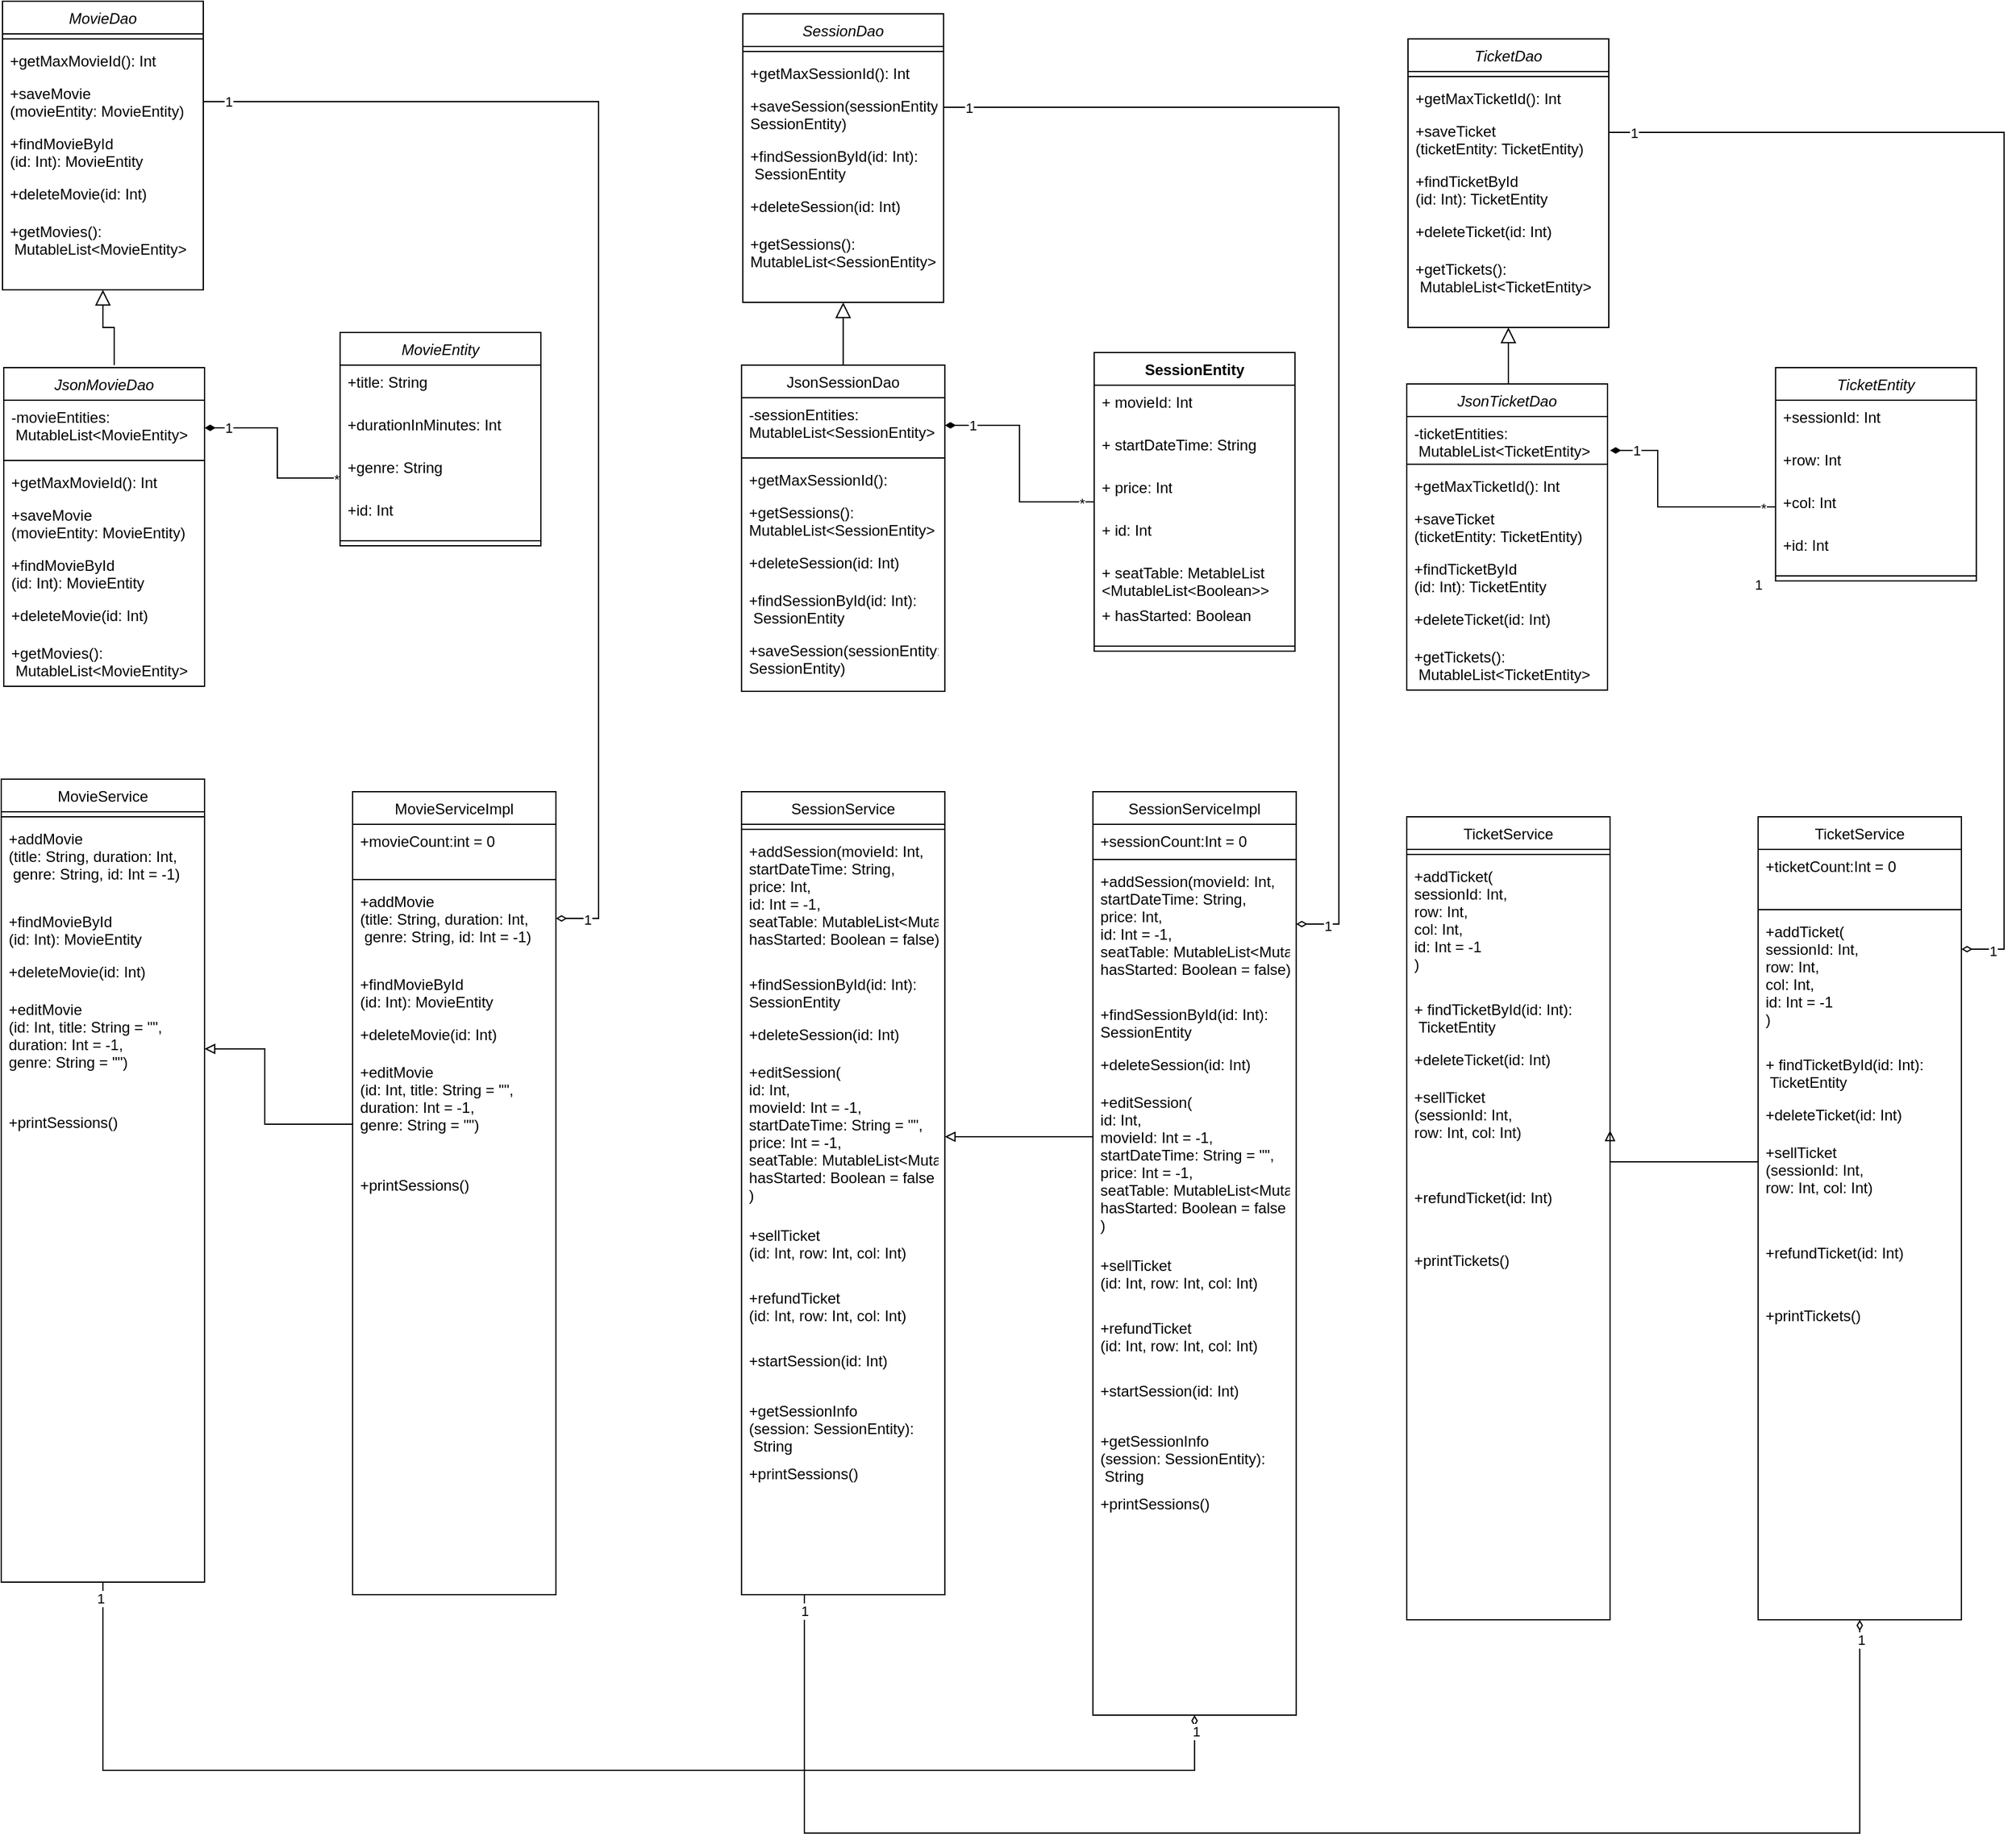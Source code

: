 <mxfile version="22.1.11" type="google">
  <diagram id="C5RBs43oDa-KdzZeNtuy" name="Page-1">
    <mxGraphModel grid="1" page="1" gridSize="10" guides="1" tooltips="1" connect="1" arrows="1" fold="1" pageScale="1" pageWidth="827" pageHeight="1169" math="0" shadow="0">
      <root>
        <mxCell id="WIyWlLk6GJQsqaUBKTNV-0" />
        <mxCell id="WIyWlLk6GJQsqaUBKTNV-1" parent="WIyWlLk6GJQsqaUBKTNV-0" />
        <mxCell id="zkfFHV4jXpPFQw0GAbJ--0" value="MovieDao" style="swimlane;fontStyle=2;align=center;verticalAlign=top;childLayout=stackLayout;horizontal=1;startSize=26;horizontalStack=0;resizeParent=1;resizeLast=0;collapsible=1;marginBottom=0;rounded=0;shadow=0;strokeWidth=1;" vertex="1" parent="WIyWlLk6GJQsqaUBKTNV-1">
          <mxGeometry x="111" y="110" width="160" height="230" as="geometry">
            <mxRectangle x="230" y="140" width="160" height="26" as="alternateBounds" />
          </mxGeometry>
        </mxCell>
        <mxCell id="zkfFHV4jXpPFQw0GAbJ--4" value="" style="line;html=1;strokeWidth=1;align=left;verticalAlign=middle;spacingTop=-1;spacingLeft=3;spacingRight=3;rotatable=0;labelPosition=right;points=[];portConstraint=eastwest;" vertex="1" parent="zkfFHV4jXpPFQw0GAbJ--0">
          <mxGeometry y="26" width="160" height="8" as="geometry" />
        </mxCell>
        <mxCell id="zkfFHV4jXpPFQw0GAbJ--5" value="+getMaxMovieId(): Int" style="text;align=left;verticalAlign=top;spacingLeft=4;spacingRight=4;overflow=hidden;rotatable=0;points=[[0,0.5],[1,0.5]];portConstraint=eastwest;" vertex="1" parent="zkfFHV4jXpPFQw0GAbJ--0">
          <mxGeometry y="34" width="160" height="26" as="geometry" />
        </mxCell>
        <mxCell id="WuXNQEQpprhCReHVFVkD-0" value="+saveMovie&#xa;(movieEntity: MovieEntity)" style="text;align=left;verticalAlign=top;spacingLeft=4;spacingRight=4;overflow=hidden;rotatable=0;points=[[0,0.5],[1,0.5]];portConstraint=eastwest;" vertex="1" parent="zkfFHV4jXpPFQw0GAbJ--0">
          <mxGeometry y="60" width="160" height="40" as="geometry" />
        </mxCell>
        <mxCell id="WuXNQEQpprhCReHVFVkD-1" value="+findMovieById&#xa;(id: Int): MovieEntity" style="text;align=left;verticalAlign=top;spacingLeft=4;spacingRight=4;overflow=hidden;rotatable=0;points=[[0,0.5],[1,0.5]];portConstraint=eastwest;" vertex="1" parent="zkfFHV4jXpPFQw0GAbJ--0">
          <mxGeometry y="100" width="160" height="40" as="geometry" />
        </mxCell>
        <mxCell id="WuXNQEQpprhCReHVFVkD-2" value="+deleteMovie(id: Int)" style="text;align=left;verticalAlign=top;spacingLeft=4;spacingRight=4;overflow=hidden;rotatable=0;points=[[0,0.5],[1,0.5]];portConstraint=eastwest;" vertex="1" parent="zkfFHV4jXpPFQw0GAbJ--0">
          <mxGeometry y="140" width="160" height="30" as="geometry" />
        </mxCell>
        <mxCell id="WuXNQEQpprhCReHVFVkD-3" value="+getMovies():&#xa; MutableList&lt;MovieEntity&gt;" style="text;align=left;verticalAlign=top;spacingLeft=4;spacingRight=4;overflow=hidden;rotatable=0;points=[[0,0.5],[1,0.5]];portConstraint=eastwest;" vertex="1" parent="zkfFHV4jXpPFQw0GAbJ--0">
          <mxGeometry y="170" width="160" height="40" as="geometry" />
        </mxCell>
        <mxCell id="zkfFHV4jXpPFQw0GAbJ--12" value="" style="endArrow=block;endSize=10;endFill=0;shadow=0;strokeWidth=1;rounded=0;edgeStyle=elbowEdgeStyle;elbow=vertical;" edge="1" parent="WIyWlLk6GJQsqaUBKTNV-1" target="zkfFHV4jXpPFQw0GAbJ--0">
          <mxGeometry width="160" relative="1" as="geometry">
            <mxPoint x="200" y="400" as="sourcePoint" />
            <mxPoint x="71" y="193" as="targetPoint" />
          </mxGeometry>
        </mxCell>
        <mxCell id="WuXNQEQpprhCReHVFVkD-30" style="edgeStyle=orthogonalEdgeStyle;rounded=0;orthogonalLoop=1;jettySize=auto;html=1;entryX=1;entryY=0.5;entryDx=0;entryDy=0;endArrow=diamondThin;endFill=1;exitX=0;exitY=0.5;exitDx=0;exitDy=0;" edge="1" parent="WIyWlLk6GJQsqaUBKTNV-1" source="WuXNQEQpprhCReHVFVkD-231" target="WuXNQEQpprhCReHVFVkD-221">
          <mxGeometry relative="1" as="geometry">
            <mxPoint x="310" y="438" as="targetPoint" />
            <mxPoint x="380" y="564" as="sourcePoint" />
            <Array as="points">
              <mxPoint x="380" y="490" />
              <mxPoint x="330" y="490" />
              <mxPoint x="330" y="450" />
            </Array>
          </mxGeometry>
        </mxCell>
        <mxCell id="WuXNQEQpprhCReHVFVkD-32" value="*" style="edgeLabel;html=1;align=center;verticalAlign=middle;resizable=0;points=[];" connectable="0" vertex="1" parent="WuXNQEQpprhCReHVFVkD-30">
          <mxGeometry x="-0.886" y="1" relative="1" as="geometry">
            <mxPoint as="offset" />
          </mxGeometry>
        </mxCell>
        <mxCell id="WuXNQEQpprhCReHVFVkD-33" value="1" style="edgeLabel;html=1;align=center;verticalAlign=middle;resizable=0;points=[];" connectable="0" vertex="1" parent="WuXNQEQpprhCReHVFVkD-30">
          <mxGeometry x="0.761" relative="1" as="geometry">
            <mxPoint as="offset" />
          </mxGeometry>
        </mxCell>
        <mxCell id="WuXNQEQpprhCReHVFVkD-124" style="edgeStyle=orthogonalEdgeStyle;rounded=0;orthogonalLoop=1;jettySize=auto;html=1;entryX=0.5;entryY=1;entryDx=0;entryDy=0;endArrow=diamondThin;endFill=0;" edge="1" parent="WIyWlLk6GJQsqaUBKTNV-1" source="WuXNQEQpprhCReHVFVkD-34" target="WuXNQEQpprhCReHVFVkD-104">
          <mxGeometry relative="1" as="geometry">
            <Array as="points">
              <mxPoint x="191" y="1520" />
              <mxPoint x="1061" y="1520" />
            </Array>
          </mxGeometry>
        </mxCell>
        <mxCell id="WuXNQEQpprhCReHVFVkD-185" value="1" style="edgeLabel;html=1;align=center;verticalAlign=middle;resizable=0;points=[];" connectable="0" vertex="1" parent="WuXNQEQpprhCReHVFVkD-124">
          <mxGeometry x="-0.976" y="-2" relative="1" as="geometry">
            <mxPoint as="offset" />
          </mxGeometry>
        </mxCell>
        <mxCell id="WuXNQEQpprhCReHVFVkD-186" value="1" style="edgeLabel;html=1;align=center;verticalAlign=middle;resizable=0;points=[];" connectable="0" vertex="1" parent="WuXNQEQpprhCReHVFVkD-124">
          <mxGeometry x="0.976" y="-1" relative="1" as="geometry">
            <mxPoint as="offset" />
          </mxGeometry>
        </mxCell>
        <mxCell id="WuXNQEQpprhCReHVFVkD-34" value="MovieService" style="swimlane;fontStyle=0;align=center;verticalAlign=top;childLayout=stackLayout;horizontal=1;startSize=26;horizontalStack=0;resizeParent=1;resizeLast=0;collapsible=1;marginBottom=0;rounded=0;shadow=0;strokeWidth=1;" vertex="1" parent="WIyWlLk6GJQsqaUBKTNV-1">
          <mxGeometry x="110" y="730" width="162" height="640" as="geometry">
            <mxRectangle x="130" y="380" width="160" height="26" as="alternateBounds" />
          </mxGeometry>
        </mxCell>
        <mxCell id="WuXNQEQpprhCReHVFVkD-36" value="" style="line;html=1;strokeWidth=1;align=left;verticalAlign=middle;spacingTop=-1;spacingLeft=3;spacingRight=3;rotatable=0;labelPosition=right;points=[];portConstraint=eastwest;" vertex="1" parent="WuXNQEQpprhCReHVFVkD-34">
          <mxGeometry y="26" width="162" height="8" as="geometry" />
        </mxCell>
        <mxCell id="WuXNQEQpprhCReHVFVkD-37" value="+addMovie&#xa;(title: String, duration: Int,&#xa; genre: String, id: Int = -1)" style="text;align=left;verticalAlign=top;spacingLeft=4;spacingRight=4;overflow=hidden;rotatable=0;points=[[0,0.5],[1,0.5]];portConstraint=eastwest;" vertex="1" parent="WuXNQEQpprhCReHVFVkD-34">
          <mxGeometry y="34" width="162" height="66" as="geometry" />
        </mxCell>
        <mxCell id="WuXNQEQpprhCReHVFVkD-38" value="+findMovieById&#xa;(id: Int): MovieEntity" style="text;align=left;verticalAlign=top;spacingLeft=4;spacingRight=4;overflow=hidden;rotatable=0;points=[[0,0.5],[1,0.5]];portConstraint=eastwest;" vertex="1" parent="WuXNQEQpprhCReHVFVkD-34">
          <mxGeometry y="100" width="162" height="40" as="geometry" />
        </mxCell>
        <mxCell id="WuXNQEQpprhCReHVFVkD-39" value="+deleteMovie(id: Int)" style="text;align=left;verticalAlign=top;spacingLeft=4;spacingRight=4;overflow=hidden;rotatable=0;points=[[0,0.5],[1,0.5]];portConstraint=eastwest;" vertex="1" parent="WuXNQEQpprhCReHVFVkD-34">
          <mxGeometry y="140" width="162" height="30" as="geometry" />
        </mxCell>
        <mxCell id="WuXNQEQpprhCReHVFVkD-40" value="+editMovie&#xa;(id: Int, title: String = &quot;&quot;, &#xa;duration: Int = -1, &#xa;genre: String = &quot;&quot;)" style="text;align=left;verticalAlign=top;spacingLeft=4;spacingRight=4;overflow=hidden;rotatable=0;points=[[0,0.5],[1,0.5]];portConstraint=eastwest;" vertex="1" parent="WuXNQEQpprhCReHVFVkD-34">
          <mxGeometry y="170" width="162" height="90" as="geometry" />
        </mxCell>
        <mxCell id="WuXNQEQpprhCReHVFVkD-44" value="+printSessions()" style="text;align=left;verticalAlign=top;spacingLeft=4;spacingRight=4;overflow=hidden;rotatable=0;points=[[0,0.5],[1,0.5]];portConstraint=eastwest;" vertex="1" parent="WuXNQEQpprhCReHVFVkD-34">
          <mxGeometry y="260" width="162" height="50" as="geometry" />
        </mxCell>
        <mxCell id="WuXNQEQpprhCReHVFVkD-60" style="edgeStyle=orthogonalEdgeStyle;rounded=0;orthogonalLoop=1;jettySize=auto;html=1;entryX=1;entryY=0.5;entryDx=0;entryDy=0;endArrow=block;endFill=0;" edge="1" parent="WIyWlLk6GJQsqaUBKTNV-1" target="WuXNQEQpprhCReHVFVkD-40">
          <mxGeometry relative="1" as="geometry">
            <mxPoint x="390" y="1005" as="sourcePoint" />
            <Array as="points">
              <mxPoint x="320" y="1005" />
              <mxPoint x="320" y="945" />
            </Array>
          </mxGeometry>
        </mxCell>
        <mxCell id="WuXNQEQpprhCReHVFVkD-62" style="edgeStyle=orthogonalEdgeStyle;rounded=0;orthogonalLoop=1;jettySize=auto;html=1;entryX=1;entryY=0.5;entryDx=0;entryDy=0;endArrow=diamondThin;endFill=0;exitX=1;exitY=0.5;exitDx=0;exitDy=0;" edge="1" parent="WIyWlLk6GJQsqaUBKTNV-1" source="WuXNQEQpprhCReHVFVkD-0">
          <mxGeometry relative="1" as="geometry">
            <mxPoint x="290" y="120.74" as="sourcePoint" />
            <mxPoint x="552" y="841.0" as="targetPoint" />
            <Array as="points">
              <mxPoint x="586" y="190" />
              <mxPoint x="586" y="841" />
            </Array>
          </mxGeometry>
        </mxCell>
        <mxCell id="WuXNQEQpprhCReHVFVkD-63" value="1" style="edgeLabel;html=1;align=center;verticalAlign=middle;resizable=0;points=[];" connectable="0" vertex="1" parent="WuXNQEQpprhCReHVFVkD-62">
          <mxGeometry x="-0.961" relative="1" as="geometry">
            <mxPoint as="offset" />
          </mxGeometry>
        </mxCell>
        <mxCell id="WuXNQEQpprhCReHVFVkD-64" value="1" style="edgeLabel;html=1;align=center;verticalAlign=middle;resizable=0;points=[];" connectable="0" vertex="1" parent="WuXNQEQpprhCReHVFVkD-62">
          <mxGeometry x="0.951" y="1" relative="1" as="geometry">
            <mxPoint as="offset" />
          </mxGeometry>
        </mxCell>
        <mxCell id="WuXNQEQpprhCReHVFVkD-65" value="SessionDao" style="swimlane;fontStyle=2;align=center;verticalAlign=top;childLayout=stackLayout;horizontal=1;startSize=26;horizontalStack=0;resizeParent=1;resizeLast=0;collapsible=1;marginBottom=0;rounded=0;shadow=0;strokeWidth=1;" vertex="1" parent="WIyWlLk6GJQsqaUBKTNV-1">
          <mxGeometry x="700.91" y="120" width="160" height="230" as="geometry">
            <mxRectangle x="230" y="140" width="160" height="26" as="alternateBounds" />
          </mxGeometry>
        </mxCell>
        <mxCell id="WuXNQEQpprhCReHVFVkD-66" value="" style="line;html=1;strokeWidth=1;align=left;verticalAlign=middle;spacingTop=-1;spacingLeft=3;spacingRight=3;rotatable=0;labelPosition=right;points=[];portConstraint=eastwest;" vertex="1" parent="WuXNQEQpprhCReHVFVkD-65">
          <mxGeometry y="26" width="160" height="8" as="geometry" />
        </mxCell>
        <mxCell id="WuXNQEQpprhCReHVFVkD-67" value="+getMaxSessionId(): Int" style="text;align=left;verticalAlign=top;spacingLeft=4;spacingRight=4;overflow=hidden;rotatable=0;points=[[0,0.5],[1,0.5]];portConstraint=eastwest;" vertex="1" parent="WuXNQEQpprhCReHVFVkD-65">
          <mxGeometry y="34" width="160" height="26" as="geometry" />
        </mxCell>
        <mxCell id="WuXNQEQpprhCReHVFVkD-68" value="+saveSession(sessionEntity:&#xa;SessionEntity)" style="text;align=left;verticalAlign=top;spacingLeft=4;spacingRight=4;overflow=hidden;rotatable=0;points=[[0,0.5],[1,0.5]];portConstraint=eastwest;" vertex="1" parent="WuXNQEQpprhCReHVFVkD-65">
          <mxGeometry y="60" width="160" height="40" as="geometry" />
        </mxCell>
        <mxCell id="WuXNQEQpprhCReHVFVkD-69" value="+findSessionById(id: Int): &#xa; SessionEntity" style="text;align=left;verticalAlign=top;spacingLeft=4;spacingRight=4;overflow=hidden;rotatable=0;points=[[0,0.5],[1,0.5]];portConstraint=eastwest;" vertex="1" parent="WuXNQEQpprhCReHVFVkD-65">
          <mxGeometry y="100" width="160" height="40" as="geometry" />
        </mxCell>
        <mxCell id="WuXNQEQpprhCReHVFVkD-70" value="+deleteSession(id: Int)" style="text;align=left;verticalAlign=top;spacingLeft=4;spacingRight=4;overflow=hidden;rotatable=0;points=[[0,0.5],[1,0.5]];portConstraint=eastwest;" vertex="1" parent="WuXNQEQpprhCReHVFVkD-65">
          <mxGeometry y="140" width="160" height="30" as="geometry" />
        </mxCell>
        <mxCell id="WuXNQEQpprhCReHVFVkD-71" value="+getSessions(): &#xa;MutableList&lt;SessionEntity&gt;" style="text;align=left;verticalAlign=top;spacingLeft=4;spacingRight=4;overflow=hidden;rotatable=0;points=[[0,0.5],[1,0.5]];portConstraint=eastwest;" vertex="1" parent="WuXNQEQpprhCReHVFVkD-65">
          <mxGeometry y="170" width="160" height="40" as="geometry" />
        </mxCell>
        <mxCell id="WuXNQEQpprhCReHVFVkD-72" value="JsonSessionDao" style="swimlane;fontStyle=0;align=center;verticalAlign=top;childLayout=stackLayout;horizontal=1;startSize=26;horizontalStack=0;resizeParent=1;resizeLast=0;collapsible=1;marginBottom=0;rounded=0;shadow=0;strokeWidth=1;" vertex="1" parent="WIyWlLk6GJQsqaUBKTNV-1">
          <mxGeometry x="699.91" y="400" width="162" height="260" as="geometry">
            <mxRectangle x="130" y="380" width="160" height="26" as="alternateBounds" />
          </mxGeometry>
        </mxCell>
        <mxCell id="WuXNQEQpprhCReHVFVkD-73" value="-sessionEntities:&#xa;MutableList&lt;SessionEntity&gt;" style="text;align=left;verticalAlign=top;spacingLeft=4;spacingRight=4;overflow=hidden;rotatable=0;points=[[0,0.5],[1,0.5]];portConstraint=eastwest;" vertex="1" parent="WuXNQEQpprhCReHVFVkD-72">
          <mxGeometry y="26" width="162" height="44" as="geometry" />
        </mxCell>
        <mxCell id="WuXNQEQpprhCReHVFVkD-74" value="" style="line;html=1;strokeWidth=1;align=left;verticalAlign=middle;spacingTop=-1;spacingLeft=3;spacingRight=3;rotatable=0;labelPosition=right;points=[];portConstraint=eastwest;" vertex="1" parent="WuXNQEQpprhCReHVFVkD-72">
          <mxGeometry y="70" width="162" height="8" as="geometry" />
        </mxCell>
        <mxCell id="WuXNQEQpprhCReHVFVkD-75" value="+getMaxSessionId():" style="text;align=left;verticalAlign=top;spacingLeft=4;spacingRight=4;overflow=hidden;rotatable=0;points=[[0,0.5],[1,0.5]];portConstraint=eastwest;" vertex="1" parent="WuXNQEQpprhCReHVFVkD-72">
          <mxGeometry y="78" width="162" height="26" as="geometry" />
        </mxCell>
        <mxCell id="WuXNQEQpprhCReHVFVkD-76" value="+getSessions(): &#xa;MutableList&lt;SessionEntity&gt;" style="text;align=left;verticalAlign=top;spacingLeft=4;spacingRight=4;overflow=hidden;rotatable=0;points=[[0,0.5],[1,0.5]];portConstraint=eastwest;" vertex="1" parent="WuXNQEQpprhCReHVFVkD-72">
          <mxGeometry y="104" width="162" height="40" as="geometry" />
        </mxCell>
        <mxCell id="WuXNQEQpprhCReHVFVkD-77" value="+deleteSession(id: Int)" style="text;align=left;verticalAlign=top;spacingLeft=4;spacingRight=4;overflow=hidden;rotatable=0;points=[[0,0.5],[1,0.5]];portConstraint=eastwest;" vertex="1" parent="WuXNQEQpprhCReHVFVkD-72">
          <mxGeometry y="144" width="162" height="30" as="geometry" />
        </mxCell>
        <mxCell id="WuXNQEQpprhCReHVFVkD-78" value="+findSessionById(id: Int): &#xa; SessionEntity" style="text;align=left;verticalAlign=top;spacingLeft=4;spacingRight=4;overflow=hidden;rotatable=0;points=[[0,0.5],[1,0.5]];portConstraint=eastwest;" vertex="1" parent="WuXNQEQpprhCReHVFVkD-72">
          <mxGeometry y="174" width="162" height="40" as="geometry" />
        </mxCell>
        <mxCell id="WuXNQEQpprhCReHVFVkD-79" value="+saveSession(sessionEntity:&#xa;SessionEntity)" style="text;align=left;verticalAlign=top;spacingLeft=4;spacingRight=4;overflow=hidden;rotatable=0;points=[[0,0.5],[1,0.5]];portConstraint=eastwest;" vertex="1" parent="WuXNQEQpprhCReHVFVkD-72">
          <mxGeometry y="214" width="162" height="40" as="geometry" />
        </mxCell>
        <mxCell id="WuXNQEQpprhCReHVFVkD-80" value="" style="endArrow=block;endSize=10;endFill=0;shadow=0;strokeWidth=1;rounded=0;edgeStyle=elbowEdgeStyle;elbow=vertical;" edge="1" parent="WIyWlLk6GJQsqaUBKTNV-1" source="WuXNQEQpprhCReHVFVkD-72" target="WuXNQEQpprhCReHVFVkD-65">
          <mxGeometry width="160" relative="1" as="geometry">
            <mxPoint x="660.91" y="203" as="sourcePoint" />
            <mxPoint x="660.91" y="203" as="targetPoint" />
          </mxGeometry>
        </mxCell>
        <mxCell id="WuXNQEQpprhCReHVFVkD-81" style="edgeStyle=orthogonalEdgeStyle;rounded=0;orthogonalLoop=1;jettySize=auto;html=1;entryX=1;entryY=0.5;entryDx=0;entryDy=0;endArrow=diamondThin;endFill=1;" edge="1" parent="WIyWlLk6GJQsqaUBKTNV-1" source="WuXNQEQpprhCReHVFVkD-84" target="WuXNQEQpprhCReHVFVkD-73">
          <mxGeometry relative="1" as="geometry">
            <mxPoint x="870.91" y="519" as="targetPoint" />
          </mxGeometry>
        </mxCell>
        <mxCell id="WuXNQEQpprhCReHVFVkD-82" value="*" style="edgeLabel;html=1;align=center;verticalAlign=middle;resizable=0;points=[];" connectable="0" vertex="1" parent="WuXNQEQpprhCReHVFVkD-81">
          <mxGeometry x="-0.886" y="1" relative="1" as="geometry">
            <mxPoint as="offset" />
          </mxGeometry>
        </mxCell>
        <mxCell id="WuXNQEQpprhCReHVFVkD-83" value="1" style="edgeLabel;html=1;align=center;verticalAlign=middle;resizable=0;points=[];" connectable="0" vertex="1" parent="WuXNQEQpprhCReHVFVkD-81">
          <mxGeometry x="0.761" relative="1" as="geometry">
            <mxPoint as="offset" />
          </mxGeometry>
        </mxCell>
        <mxCell id="WuXNQEQpprhCReHVFVkD-84" value="SessionEntity" style="swimlane;fontStyle=1;align=center;verticalAlign=top;childLayout=stackLayout;horizontal=1;startSize=26;horizontalStack=0;resizeParent=1;resizeParentMax=0;resizeLast=0;collapsible=1;marginBottom=0;whiteSpace=wrap;html=1;" vertex="1" parent="WIyWlLk6GJQsqaUBKTNV-1">
          <mxGeometry x="980.91" y="390" width="160" height="238" as="geometry" />
        </mxCell>
        <mxCell id="WuXNQEQpprhCReHVFVkD-85" value="+&amp;nbsp;movieId&lt;span style=&quot;background-color: initial;&quot;&gt;:&amp;nbsp;&lt;/span&gt;Int&lt;br&gt;" style="text;strokeColor=none;fillColor=none;align=left;verticalAlign=top;spacingLeft=4;spacingRight=4;overflow=hidden;rotatable=0;points=[[0,0.5],[1,0.5]];portConstraint=eastwest;whiteSpace=wrap;html=1;" vertex="1" parent="WuXNQEQpprhCReHVFVkD-84">
          <mxGeometry y="26" width="160" height="34" as="geometry" />
        </mxCell>
        <mxCell id="WuXNQEQpprhCReHVFVkD-86" value="+ startDateTime: String" style="text;strokeColor=none;fillColor=none;align=left;verticalAlign=top;spacingLeft=4;spacingRight=4;overflow=hidden;rotatable=0;points=[[0,0.5],[1,0.5]];portConstraint=eastwest;whiteSpace=wrap;html=1;" vertex="1" parent="WuXNQEQpprhCReHVFVkD-84">
          <mxGeometry y="60" width="160" height="34" as="geometry" />
        </mxCell>
        <mxCell id="WuXNQEQpprhCReHVFVkD-87" value="+ price: Int" style="text;strokeColor=none;fillColor=none;align=left;verticalAlign=top;spacingLeft=4;spacingRight=4;overflow=hidden;rotatable=0;points=[[0,0.5],[1,0.5]];portConstraint=eastwest;whiteSpace=wrap;html=1;" vertex="1" parent="WuXNQEQpprhCReHVFVkD-84">
          <mxGeometry y="94" width="160" height="34" as="geometry" />
        </mxCell>
        <mxCell id="WuXNQEQpprhCReHVFVkD-88" value="+ id: Int" style="text;strokeColor=none;fillColor=none;align=left;verticalAlign=top;spacingLeft=4;spacingRight=4;overflow=hidden;rotatable=0;points=[[0,0.5],[1,0.5]];portConstraint=eastwest;whiteSpace=wrap;html=1;" vertex="1" parent="WuXNQEQpprhCReHVFVkD-84">
          <mxGeometry y="128" width="160" height="34" as="geometry" />
        </mxCell>
        <mxCell id="WuXNQEQpprhCReHVFVkD-89" value="+ seatTable: MetableList&lt;br&gt;&amp;lt;MutableList&amp;lt;Boolean&amp;gt;&amp;gt;" style="text;strokeColor=none;fillColor=none;align=left;verticalAlign=top;spacingLeft=4;spacingRight=4;overflow=hidden;rotatable=0;points=[[0,0.5],[1,0.5]];portConstraint=eastwest;whiteSpace=wrap;html=1;" vertex="1" parent="WuXNQEQpprhCReHVFVkD-84">
          <mxGeometry y="162" width="160" height="34" as="geometry" />
        </mxCell>
        <mxCell id="WuXNQEQpprhCReHVFVkD-90" value="+ hasStarted: Boolean" style="text;strokeColor=none;fillColor=none;align=left;verticalAlign=top;spacingLeft=4;spacingRight=4;overflow=hidden;rotatable=0;points=[[0,0.5],[1,0.5]];portConstraint=eastwest;whiteSpace=wrap;html=1;" vertex="1" parent="WuXNQEQpprhCReHVFVkD-84">
          <mxGeometry y="196" width="160" height="34" as="geometry" />
        </mxCell>
        <mxCell id="WuXNQEQpprhCReHVFVkD-91" value="" style="line;strokeWidth=1;fillColor=none;align=left;verticalAlign=middle;spacingTop=-1;spacingLeft=3;spacingRight=3;rotatable=0;labelPosition=right;points=[];portConstraint=eastwest;strokeColor=inherit;" vertex="1" parent="WuXNQEQpprhCReHVFVkD-84">
          <mxGeometry y="230" width="160" height="8" as="geometry" />
        </mxCell>
        <mxCell id="WuXNQEQpprhCReHVFVkD-92" value="SessionService" style="swimlane;fontStyle=0;align=center;verticalAlign=top;childLayout=stackLayout;horizontal=1;startSize=26;horizontalStack=0;resizeParent=1;resizeLast=0;collapsible=1;marginBottom=0;rounded=0;shadow=0;strokeWidth=1;" vertex="1" parent="WIyWlLk6GJQsqaUBKTNV-1">
          <mxGeometry x="699.91" y="740" width="162" height="640" as="geometry">
            <mxRectangle x="130" y="380" width="160" height="26" as="alternateBounds" />
          </mxGeometry>
        </mxCell>
        <mxCell id="WuXNQEQpprhCReHVFVkD-93" value="" style="line;html=1;strokeWidth=1;align=left;verticalAlign=middle;spacingTop=-1;spacingLeft=3;spacingRight=3;rotatable=0;labelPosition=right;points=[];portConstraint=eastwest;" vertex="1" parent="WuXNQEQpprhCReHVFVkD-92">
          <mxGeometry y="26" width="162" height="8" as="geometry" />
        </mxCell>
        <mxCell id="WuXNQEQpprhCReHVFVkD-94" value="+addSession(movieId: Int,&#xa;startDateTime: String,&#xa;price: Int,&#xa;id: Int = -1,&#xa;seatTable: MutableList&lt;MutableList&lt;Boolean&gt;&gt; = MutableList(5) { MutableList(5) { true } },&#xa;hasStarted: Boolean = false)" style="text;align=left;verticalAlign=top;spacingLeft=4;spacingRight=4;overflow=hidden;rotatable=0;points=[[0,0.5],[1,0.5]];portConstraint=eastwest;" vertex="1" parent="WuXNQEQpprhCReHVFVkD-92">
          <mxGeometry y="34" width="162" height="106" as="geometry" />
        </mxCell>
        <mxCell id="WuXNQEQpprhCReHVFVkD-95" value="+findSessionById(id: Int):&#xa;SessionEntity" style="text;align=left;verticalAlign=top;spacingLeft=4;spacingRight=4;overflow=hidden;rotatable=0;points=[[0,0.5],[1,0.5]];portConstraint=eastwest;" vertex="1" parent="WuXNQEQpprhCReHVFVkD-92">
          <mxGeometry y="140" width="162" height="40" as="geometry" />
        </mxCell>
        <mxCell id="WuXNQEQpprhCReHVFVkD-96" value="+deleteSession(id: Int)" style="text;align=left;verticalAlign=top;spacingLeft=4;spacingRight=4;overflow=hidden;rotatable=0;points=[[0,0.5],[1,0.5]];portConstraint=eastwest;" vertex="1" parent="WuXNQEQpprhCReHVFVkD-92">
          <mxGeometry y="180" width="162" height="30" as="geometry" />
        </mxCell>
        <mxCell id="WuXNQEQpprhCReHVFVkD-97" value="+editSession(&#xa;    id: Int,&#xa;    movieId: Int = -1,&#xa;    startDateTime: String = &quot;&quot;,&#xa;    price: Int = -1,&#xa;    seatTable: MutableList&lt;MutableList&lt;Boolean&gt;&gt; = MutableList(0) { MutableList(0) { true } },&#xa;    hasStarted: Boolean = false&#xa;)" style="text;align=left;verticalAlign=top;spacingLeft=4;spacingRight=4;overflow=hidden;rotatable=0;points=[[0,0.5],[1,0.5]];portConstraint=eastwest;" vertex="1" parent="WuXNQEQpprhCReHVFVkD-92">
          <mxGeometry y="210" width="162" height="130" as="geometry" />
        </mxCell>
        <mxCell id="WuXNQEQpprhCReHVFVkD-98" value="+sellTicket&#xa;(id: Int, row: Int, col: Int)" style="text;align=left;verticalAlign=top;spacingLeft=4;spacingRight=4;overflow=hidden;rotatable=0;points=[[0,0.5],[1,0.5]];portConstraint=eastwest;" vertex="1" parent="WuXNQEQpprhCReHVFVkD-92">
          <mxGeometry y="340" width="162" height="50" as="geometry" />
        </mxCell>
        <mxCell id="WuXNQEQpprhCReHVFVkD-99" value="+refundTicket&#xa;(id: Int, row: Int, col: Int)" style="text;align=left;verticalAlign=top;spacingLeft=4;spacingRight=4;overflow=hidden;rotatable=0;points=[[0,0.5],[1,0.5]];portConstraint=eastwest;" vertex="1" parent="WuXNQEQpprhCReHVFVkD-92">
          <mxGeometry y="390" width="162" height="50" as="geometry" />
        </mxCell>
        <mxCell id="WuXNQEQpprhCReHVFVkD-100" value="+startSession(id: Int)" style="text;align=left;verticalAlign=top;spacingLeft=4;spacingRight=4;overflow=hidden;rotatable=0;points=[[0,0.5],[1,0.5]];portConstraint=eastwest;" vertex="1" parent="WuXNQEQpprhCReHVFVkD-92">
          <mxGeometry y="440" width="162" height="40" as="geometry" />
        </mxCell>
        <mxCell id="WuXNQEQpprhCReHVFVkD-102" value="+getSessionInfo&#xa;(session: SessionEntity):&#xa; String" style="text;align=left;verticalAlign=top;spacingLeft=4;spacingRight=4;overflow=hidden;rotatable=0;points=[[0,0.5],[1,0.5]];portConstraint=eastwest;" vertex="1" parent="WuXNQEQpprhCReHVFVkD-92">
          <mxGeometry y="480" width="162" height="50" as="geometry" />
        </mxCell>
        <mxCell id="WuXNQEQpprhCReHVFVkD-103" value="+printSessions()" style="text;align=left;verticalAlign=top;spacingLeft=4;spacingRight=4;overflow=hidden;rotatable=0;points=[[0,0.5],[1,0.5]];portConstraint=eastwest;" vertex="1" parent="WuXNQEQpprhCReHVFVkD-92">
          <mxGeometry y="530" width="162" height="50" as="geometry" />
        </mxCell>
        <mxCell id="WuXNQEQpprhCReHVFVkD-104" value="SessionServiceImpl" style="swimlane;fontStyle=0;align=center;verticalAlign=top;childLayout=stackLayout;horizontal=1;startSize=26;horizontalStack=0;resizeParent=1;resizeLast=0;collapsible=1;marginBottom=0;rounded=0;shadow=0;strokeWidth=1;" vertex="1" parent="WIyWlLk6GJQsqaUBKTNV-1">
          <mxGeometry x="979.91" y="740" width="162" height="736" as="geometry">
            <mxRectangle x="130" y="380" width="160" height="26" as="alternateBounds" />
          </mxGeometry>
        </mxCell>
        <mxCell id="WuXNQEQpprhCReHVFVkD-105" value="+sessionCount:Int = 0" style="text;align=left;verticalAlign=top;spacingLeft=4;spacingRight=4;overflow=hidden;rotatable=0;points=[[0,0.5],[1,0.5]];portConstraint=eastwest;" vertex="1" parent="WuXNQEQpprhCReHVFVkD-104">
          <mxGeometry y="26" width="162" height="24" as="geometry" />
        </mxCell>
        <mxCell id="WuXNQEQpprhCReHVFVkD-106" value="" style="line;html=1;strokeWidth=1;align=left;verticalAlign=middle;spacingTop=-1;spacingLeft=3;spacingRight=3;rotatable=0;labelPosition=right;points=[];portConstraint=eastwest;" vertex="1" parent="WuXNQEQpprhCReHVFVkD-104">
          <mxGeometry y="50" width="162" height="8" as="geometry" />
        </mxCell>
        <mxCell id="WuXNQEQpprhCReHVFVkD-107" value="+addSession(movieId: Int,&#xa;startDateTime: String,&#xa;price: Int,&#xa;id: Int = -1,&#xa;seatTable: MutableList&lt;MutableList&lt;Boolean&gt;&gt; = MutableList(5) { MutableList(5) { true } },&#xa;hasStarted: Boolean = false)" style="text;align=left;verticalAlign=top;spacingLeft=4;spacingRight=4;overflow=hidden;rotatable=0;points=[[0,0.5],[1,0.5]];portConstraint=eastwest;" vertex="1" parent="WuXNQEQpprhCReHVFVkD-104">
          <mxGeometry y="58" width="162" height="106" as="geometry" />
        </mxCell>
        <mxCell id="WuXNQEQpprhCReHVFVkD-108" value="+findSessionById(id: Int):&#xa;SessionEntity" style="text;align=left;verticalAlign=top;spacingLeft=4;spacingRight=4;overflow=hidden;rotatable=0;points=[[0,0.5],[1,0.5]];portConstraint=eastwest;" vertex="1" parent="WuXNQEQpprhCReHVFVkD-104">
          <mxGeometry y="164" width="162" height="40" as="geometry" />
        </mxCell>
        <mxCell id="WuXNQEQpprhCReHVFVkD-109" value="+deleteSession(id: Int)" style="text;align=left;verticalAlign=top;spacingLeft=4;spacingRight=4;overflow=hidden;rotatable=0;points=[[0,0.5],[1,0.5]];portConstraint=eastwest;" vertex="1" parent="WuXNQEQpprhCReHVFVkD-104">
          <mxGeometry y="204" width="162" height="30" as="geometry" />
        </mxCell>
        <mxCell id="WuXNQEQpprhCReHVFVkD-110" value="+editSession(&#xa;    id: Int,&#xa;    movieId: Int = -1,&#xa;    startDateTime: String = &quot;&quot;,&#xa;    price: Int = -1,&#xa;    seatTable: MutableList&lt;MutableList&lt;Boolean&gt;&gt; = MutableList(0) { MutableList(0) { true } },&#xa;    hasStarted: Boolean = false&#xa;)" style="text;align=left;verticalAlign=top;spacingLeft=4;spacingRight=4;overflow=hidden;rotatable=0;points=[[0,0.5],[1,0.5]];portConstraint=eastwest;" vertex="1" parent="WuXNQEQpprhCReHVFVkD-104">
          <mxGeometry y="234" width="162" height="130" as="geometry" />
        </mxCell>
        <mxCell id="WuXNQEQpprhCReHVFVkD-111" value="+sellTicket&#xa;(id: Int, row: Int, col: Int)" style="text;align=left;verticalAlign=top;spacingLeft=4;spacingRight=4;overflow=hidden;rotatable=0;points=[[0,0.5],[1,0.5]];portConstraint=eastwest;" vertex="1" parent="WuXNQEQpprhCReHVFVkD-104">
          <mxGeometry y="364" width="162" height="50" as="geometry" />
        </mxCell>
        <mxCell id="WuXNQEQpprhCReHVFVkD-112" value="+refundTicket&#xa;(id: Int, row: Int, col: Int)" style="text;align=left;verticalAlign=top;spacingLeft=4;spacingRight=4;overflow=hidden;rotatable=0;points=[[0,0.5],[1,0.5]];portConstraint=eastwest;" vertex="1" parent="WuXNQEQpprhCReHVFVkD-104">
          <mxGeometry y="414" width="162" height="50" as="geometry" />
        </mxCell>
        <mxCell id="WuXNQEQpprhCReHVFVkD-113" value="+startSession(id: Int)" style="text;align=left;verticalAlign=top;spacingLeft=4;spacingRight=4;overflow=hidden;rotatable=0;points=[[0,0.5],[1,0.5]];portConstraint=eastwest;" vertex="1" parent="WuXNQEQpprhCReHVFVkD-104">
          <mxGeometry y="464" width="162" height="40" as="geometry" />
        </mxCell>
        <mxCell id="WuXNQEQpprhCReHVFVkD-115" value="+getSessionInfo&#xa;(session: SessionEntity):&#xa; String" style="text;align=left;verticalAlign=top;spacingLeft=4;spacingRight=4;overflow=hidden;rotatable=0;points=[[0,0.5],[1,0.5]];portConstraint=eastwest;" vertex="1" parent="WuXNQEQpprhCReHVFVkD-104">
          <mxGeometry y="504" width="162" height="50" as="geometry" />
        </mxCell>
        <mxCell id="WuXNQEQpprhCReHVFVkD-116" value="+printSessions()" style="text;align=left;verticalAlign=top;spacingLeft=4;spacingRight=4;overflow=hidden;rotatable=0;points=[[0,0.5],[1,0.5]];portConstraint=eastwest;" vertex="1" parent="WuXNQEQpprhCReHVFVkD-104">
          <mxGeometry y="554" width="162" height="50" as="geometry" />
        </mxCell>
        <mxCell id="WuXNQEQpprhCReHVFVkD-117" style="edgeStyle=orthogonalEdgeStyle;rounded=0;orthogonalLoop=1;jettySize=auto;html=1;entryX=1;entryY=0.5;entryDx=0;entryDy=0;endArrow=block;endFill=0;" edge="1" parent="WIyWlLk6GJQsqaUBKTNV-1" source="WuXNQEQpprhCReHVFVkD-110" target="WuXNQEQpprhCReHVFVkD-97">
          <mxGeometry relative="1" as="geometry">
            <Array as="points">
              <mxPoint x="929.91" y="1015" />
              <mxPoint x="929.91" y="1015" />
            </Array>
          </mxGeometry>
        </mxCell>
        <mxCell id="WuXNQEQpprhCReHVFVkD-125" style="edgeStyle=orthogonalEdgeStyle;rounded=0;orthogonalLoop=1;jettySize=auto;html=1;entryX=1;entryY=0.5;entryDx=0;entryDy=0;endArrow=diamondThin;endFill=0;exitX=1;exitY=0.5;exitDx=0;exitDy=0;" edge="1" parent="WIyWlLk6GJQsqaUBKTNV-1">
          <mxGeometry relative="1" as="geometry">
            <mxPoint x="860.91" y="194.5" as="sourcePoint" />
            <mxPoint x="1141.91" y="845.5" as="targetPoint" />
            <Array as="points">
              <mxPoint x="1175.91" y="194.5" />
              <mxPoint x="1175.91" y="845.5" />
            </Array>
          </mxGeometry>
        </mxCell>
        <mxCell id="WuXNQEQpprhCReHVFVkD-126" value="1" style="edgeLabel;html=1;align=center;verticalAlign=middle;resizable=0;points=[];" connectable="0" vertex="1" parent="WuXNQEQpprhCReHVFVkD-125">
          <mxGeometry x="-0.961" relative="1" as="geometry">
            <mxPoint as="offset" />
          </mxGeometry>
        </mxCell>
        <mxCell id="WuXNQEQpprhCReHVFVkD-127" value="1" style="edgeLabel;html=1;align=center;verticalAlign=middle;resizable=0;points=[];" connectable="0" vertex="1" parent="WuXNQEQpprhCReHVFVkD-125">
          <mxGeometry x="0.951" y="1" relative="1" as="geometry">
            <mxPoint as="offset" />
          </mxGeometry>
        </mxCell>
        <mxCell id="WuXNQEQpprhCReHVFVkD-128" value="TicketDao" style="swimlane;fontStyle=2;align=center;verticalAlign=top;childLayout=stackLayout;horizontal=1;startSize=26;horizontalStack=0;resizeParent=1;resizeLast=0;collapsible=1;marginBottom=0;rounded=0;shadow=0;strokeWidth=1;" vertex="1" parent="WIyWlLk6GJQsqaUBKTNV-1">
          <mxGeometry x="1231" y="140" width="160" height="230" as="geometry">
            <mxRectangle x="230" y="140" width="160" height="26" as="alternateBounds" />
          </mxGeometry>
        </mxCell>
        <mxCell id="WuXNQEQpprhCReHVFVkD-129" value="" style="line;html=1;strokeWidth=1;align=left;verticalAlign=middle;spacingTop=-1;spacingLeft=3;spacingRight=3;rotatable=0;labelPosition=right;points=[];portConstraint=eastwest;" vertex="1" parent="WuXNQEQpprhCReHVFVkD-128">
          <mxGeometry y="26" width="160" height="8" as="geometry" />
        </mxCell>
        <mxCell id="WuXNQEQpprhCReHVFVkD-130" value="+getMaxTicketId(): Int" style="text;align=left;verticalAlign=top;spacingLeft=4;spacingRight=4;overflow=hidden;rotatable=0;points=[[0,0.5],[1,0.5]];portConstraint=eastwest;" vertex="1" parent="WuXNQEQpprhCReHVFVkD-128">
          <mxGeometry y="34" width="160" height="26" as="geometry" />
        </mxCell>
        <mxCell id="WuXNQEQpprhCReHVFVkD-131" value="+saveTicket&#xa;(ticketEntity:  TicketEntity)" style="text;align=left;verticalAlign=top;spacingLeft=4;spacingRight=4;overflow=hidden;rotatable=0;points=[[0,0.5],[1,0.5]];portConstraint=eastwest;" vertex="1" parent="WuXNQEQpprhCReHVFVkD-128">
          <mxGeometry y="60" width="160" height="40" as="geometry" />
        </mxCell>
        <mxCell id="WuXNQEQpprhCReHVFVkD-132" value="+findTicketById&#xa;(id: Int):  TicketEntity" style="text;align=left;verticalAlign=top;spacingLeft=4;spacingRight=4;overflow=hidden;rotatable=0;points=[[0,0.5],[1,0.5]];portConstraint=eastwest;" vertex="1" parent="WuXNQEQpprhCReHVFVkD-128">
          <mxGeometry y="100" width="160" height="40" as="geometry" />
        </mxCell>
        <mxCell id="WuXNQEQpprhCReHVFVkD-133" value="+deleteTicket(id: Int)" style="text;align=left;verticalAlign=top;spacingLeft=4;spacingRight=4;overflow=hidden;rotatable=0;points=[[0,0.5],[1,0.5]];portConstraint=eastwest;" vertex="1" parent="WuXNQEQpprhCReHVFVkD-128">
          <mxGeometry y="140" width="160" height="30" as="geometry" />
        </mxCell>
        <mxCell id="WuXNQEQpprhCReHVFVkD-134" value="+getTickets():&#xa; MutableList&lt;TicketEntity&gt;" style="text;align=left;verticalAlign=top;spacingLeft=4;spacingRight=4;overflow=hidden;rotatable=0;points=[[0,0.5],[1,0.5]];portConstraint=eastwest;" vertex="1" parent="WuXNQEQpprhCReHVFVkD-128">
          <mxGeometry y="170" width="160" height="40" as="geometry" />
        </mxCell>
        <mxCell id="WuXNQEQpprhCReHVFVkD-143" value="" style="endArrow=block;endSize=10;endFill=0;shadow=0;strokeWidth=1;rounded=0;edgeStyle=elbowEdgeStyle;elbow=vertical;" edge="1" parent="WIyWlLk6GJQsqaUBKTNV-1" target="WuXNQEQpprhCReHVFVkD-128">
          <mxGeometry width="160" relative="1" as="geometry">
            <mxPoint x="1311" y="420" as="sourcePoint" />
            <mxPoint x="1191" y="223" as="targetPoint" />
          </mxGeometry>
        </mxCell>
        <mxCell id="WuXNQEQpprhCReHVFVkD-144" style="edgeStyle=orthogonalEdgeStyle;rounded=0;orthogonalLoop=1;jettySize=auto;html=1;entryX=1;entryY=0.5;entryDx=0;entryDy=0;endArrow=diamondThin;endFill=1;exitX=0;exitY=0.5;exitDx=0;exitDy=0;" edge="1" parent="WIyWlLk6GJQsqaUBKTNV-1" source="WuXNQEQpprhCReHVFVkD-237">
          <mxGeometry relative="1" as="geometry">
            <mxPoint x="1392" y="468" as="targetPoint" />
            <mxPoint x="1511" y="529" as="sourcePoint" />
            <Array as="points">
              <mxPoint x="1430" y="513" />
              <mxPoint x="1430" y="468" />
            </Array>
          </mxGeometry>
        </mxCell>
        <mxCell id="WuXNQEQpprhCReHVFVkD-145" value="*" style="edgeLabel;html=1;align=center;verticalAlign=middle;resizable=0;points=[];" connectable="0" vertex="1" parent="WuXNQEQpprhCReHVFVkD-144">
          <mxGeometry x="-0.886" y="1" relative="1" as="geometry">
            <mxPoint as="offset" />
          </mxGeometry>
        </mxCell>
        <mxCell id="WuXNQEQpprhCReHVFVkD-146" value="1" style="edgeLabel;html=1;align=center;verticalAlign=middle;resizable=0;points=[];" connectable="0" vertex="1" parent="WuXNQEQpprhCReHVFVkD-144">
          <mxGeometry x="0.761" relative="1" as="geometry">
            <mxPoint as="offset" />
          </mxGeometry>
        </mxCell>
        <mxCell id="WuXNQEQpprhCReHVFVkD-155" value="TicketService" style="swimlane;fontStyle=0;align=center;verticalAlign=top;childLayout=stackLayout;horizontal=1;startSize=26;horizontalStack=0;resizeParent=1;resizeLast=0;collapsible=1;marginBottom=0;rounded=0;shadow=0;strokeWidth=1;" vertex="1" parent="WIyWlLk6GJQsqaUBKTNV-1">
          <mxGeometry x="1230" y="760" width="162" height="640" as="geometry">
            <mxRectangle x="130" y="380" width="160" height="26" as="alternateBounds" />
          </mxGeometry>
        </mxCell>
        <mxCell id="WuXNQEQpprhCReHVFVkD-156" value="" style="line;html=1;strokeWidth=1;align=left;verticalAlign=middle;spacingTop=-1;spacingLeft=3;spacingRight=3;rotatable=0;labelPosition=right;points=[];portConstraint=eastwest;" vertex="1" parent="WuXNQEQpprhCReHVFVkD-155">
          <mxGeometry y="26" width="162" height="8" as="geometry" />
        </mxCell>
        <mxCell id="WuXNQEQpprhCReHVFVkD-157" value="+addTicket(&#xa;    sessionId: Int,&#xa;    row: Int,&#xa;    col: Int,&#xa;    id: Int = -1&#xa;)" style="text;align=left;verticalAlign=top;spacingLeft=4;spacingRight=4;overflow=hidden;rotatable=0;points=[[0,0.5],[1,0.5]];portConstraint=eastwest;" vertex="1" parent="WuXNQEQpprhCReHVFVkD-155">
          <mxGeometry y="34" width="162" height="106" as="geometry" />
        </mxCell>
        <mxCell id="WuXNQEQpprhCReHVFVkD-158" value="+ findTicketById(id: Int):&#xa; TicketEntity" style="text;align=left;verticalAlign=top;spacingLeft=4;spacingRight=4;overflow=hidden;rotatable=0;points=[[0,0.5],[1,0.5]];portConstraint=eastwest;" vertex="1" parent="WuXNQEQpprhCReHVFVkD-155">
          <mxGeometry y="140" width="162" height="40" as="geometry" />
        </mxCell>
        <mxCell id="WuXNQEQpprhCReHVFVkD-159" value="+deleteTicket(id: Int)" style="text;align=left;verticalAlign=top;spacingLeft=4;spacingRight=4;overflow=hidden;rotatable=0;points=[[0,0.5],[1,0.5]];portConstraint=eastwest;" vertex="1" parent="WuXNQEQpprhCReHVFVkD-155">
          <mxGeometry y="180" width="162" height="30" as="geometry" />
        </mxCell>
        <mxCell id="WuXNQEQpprhCReHVFVkD-160" value="+sellTicket&#xa;(sessionId: Int, &#xa;row: Int, col: Int)" style="text;align=left;verticalAlign=top;spacingLeft=4;spacingRight=4;overflow=hidden;rotatable=0;points=[[0,0.5],[1,0.5]];portConstraint=eastwest;" vertex="1" parent="WuXNQEQpprhCReHVFVkD-155">
          <mxGeometry y="210" width="162" height="80" as="geometry" />
        </mxCell>
        <mxCell id="WuXNQEQpprhCReHVFVkD-161" value="+refundTicket(id: Int)" style="text;align=left;verticalAlign=top;spacingLeft=4;spacingRight=4;overflow=hidden;rotatable=0;points=[[0,0.5],[1,0.5]];portConstraint=eastwest;" vertex="1" parent="WuXNQEQpprhCReHVFVkD-155">
          <mxGeometry y="290" width="162" height="50" as="geometry" />
        </mxCell>
        <mxCell id="WuXNQEQpprhCReHVFVkD-162" value="+printTickets()" style="text;align=left;verticalAlign=top;spacingLeft=4;spacingRight=4;overflow=hidden;rotatable=0;points=[[0,0.5],[1,0.5]];portConstraint=eastwest;" vertex="1" parent="WuXNQEQpprhCReHVFVkD-155">
          <mxGeometry y="340" width="162" height="50" as="geometry" />
        </mxCell>
        <mxCell id="WuXNQEQpprhCReHVFVkD-180" style="edgeStyle=orthogonalEdgeStyle;rounded=0;orthogonalLoop=1;jettySize=auto;html=1;entryX=1;entryY=0.5;entryDx=0;entryDy=0;endArrow=block;endFill=0;" edge="1" parent="WIyWlLk6GJQsqaUBKTNV-1" target="WuXNQEQpprhCReHVFVkD-160">
          <mxGeometry relative="1" as="geometry">
            <Array as="points">
              <mxPoint x="1460" y="1035" />
              <mxPoint x="1460" y="1035" />
            </Array>
            <mxPoint x="1510" y="1035.0" as="sourcePoint" />
          </mxGeometry>
        </mxCell>
        <mxCell id="WuXNQEQpprhCReHVFVkD-181" style="edgeStyle=orthogonalEdgeStyle;rounded=0;orthogonalLoop=1;jettySize=auto;html=1;entryX=1;entryY=0.5;entryDx=0;entryDy=0;endArrow=diamondThin;endFill=0;exitX=1;exitY=0.5;exitDx=0;exitDy=0;" edge="1" parent="WIyWlLk6GJQsqaUBKTNV-1">
          <mxGeometry relative="1" as="geometry">
            <mxPoint x="1391" y="214.5" as="sourcePoint" />
            <mxPoint x="1672" y="865.5" as="targetPoint" />
            <Array as="points">
              <mxPoint x="1706" y="214.5" />
              <mxPoint x="1706" y="865.5" />
            </Array>
          </mxGeometry>
        </mxCell>
        <mxCell id="WuXNQEQpprhCReHVFVkD-182" value="1" style="edgeLabel;html=1;align=center;verticalAlign=middle;resizable=0;points=[];" connectable="0" vertex="1" parent="WuXNQEQpprhCReHVFVkD-181">
          <mxGeometry x="-0.961" relative="1" as="geometry">
            <mxPoint as="offset" />
          </mxGeometry>
        </mxCell>
        <mxCell id="WuXNQEQpprhCReHVFVkD-183" value="1" style="edgeLabel;html=1;align=center;verticalAlign=middle;resizable=0;points=[];" connectable="0" vertex="1" parent="WuXNQEQpprhCReHVFVkD-181">
          <mxGeometry x="0.951" y="1" relative="1" as="geometry">
            <mxPoint as="offset" />
          </mxGeometry>
        </mxCell>
        <mxCell id="WuXNQEQpprhCReHVFVkD-184" style="edgeStyle=orthogonalEdgeStyle;rounded=0;orthogonalLoop=1;jettySize=auto;html=1;entryX=0.5;entryY=1;entryDx=0;entryDy=0;endArrow=diamondThin;endFill=0;" edge="1" parent="WIyWlLk6GJQsqaUBKTNV-1" target="WuXNQEQpprhCReHVFVkD-262">
          <mxGeometry relative="1" as="geometry">
            <mxPoint x="750" y="1380" as="sourcePoint" />
            <mxPoint x="1591" y="1496" as="targetPoint" />
            <Array as="points">
              <mxPoint x="750" y="1570" />
              <mxPoint x="1591" y="1570" />
            </Array>
          </mxGeometry>
        </mxCell>
        <mxCell id="WuXNQEQpprhCReHVFVkD-187" value="1" style="edgeLabel;html=1;align=center;verticalAlign=middle;resizable=0;points=[];" connectable="0" vertex="1" parent="WuXNQEQpprhCReHVFVkD-184">
          <mxGeometry x="-0.979" relative="1" as="geometry">
            <mxPoint as="offset" />
          </mxGeometry>
        </mxCell>
        <mxCell id="WuXNQEQpprhCReHVFVkD-188" value="1" style="edgeLabel;html=1;align=center;verticalAlign=middle;resizable=0;points=[];" connectable="0" vertex="1" parent="WuXNQEQpprhCReHVFVkD-184">
          <mxGeometry x="0.974" y="-1" relative="1" as="geometry">
            <mxPoint as="offset" />
          </mxGeometry>
        </mxCell>
        <mxCell id="WuXNQEQpprhCReHVFVkD-214" value="JsonMovieDao" style="swimlane;fontStyle=2;align=center;verticalAlign=top;childLayout=stackLayout;horizontal=1;startSize=26;horizontalStack=0;resizeParent=1;resizeLast=0;collapsible=1;marginBottom=0;rounded=0;shadow=0;strokeWidth=1;" vertex="1" parent="WIyWlLk6GJQsqaUBKTNV-1">
          <mxGeometry x="112" y="402" width="160" height="254" as="geometry">
            <mxRectangle x="230" y="140" width="160" height="26" as="alternateBounds" />
          </mxGeometry>
        </mxCell>
        <mxCell id="WuXNQEQpprhCReHVFVkD-221" value="-movieEntities:&#xa; MutableList&lt;MovieEntity&gt;" style="text;align=left;verticalAlign=top;spacingLeft=4;spacingRight=4;overflow=hidden;rotatable=0;points=[[0,0.5],[1,0.5]];portConstraint=eastwest;" vertex="1" parent="WuXNQEQpprhCReHVFVkD-214">
          <mxGeometry y="26" width="160" height="44" as="geometry" />
        </mxCell>
        <mxCell id="WuXNQEQpprhCReHVFVkD-215" value="" style="line;html=1;strokeWidth=1;align=left;verticalAlign=middle;spacingTop=-1;spacingLeft=3;spacingRight=3;rotatable=0;labelPosition=right;points=[];portConstraint=eastwest;" vertex="1" parent="WuXNQEQpprhCReHVFVkD-214">
          <mxGeometry y="70" width="160" height="8" as="geometry" />
        </mxCell>
        <mxCell id="WuXNQEQpprhCReHVFVkD-216" value="+getMaxMovieId(): Int" style="text;align=left;verticalAlign=top;spacingLeft=4;spacingRight=4;overflow=hidden;rotatable=0;points=[[0,0.5],[1,0.5]];portConstraint=eastwest;" vertex="1" parent="WuXNQEQpprhCReHVFVkD-214">
          <mxGeometry y="78" width="160" height="26" as="geometry" />
        </mxCell>
        <mxCell id="WuXNQEQpprhCReHVFVkD-217" value="+saveMovie&#xa;(movieEntity: MovieEntity)" style="text;align=left;verticalAlign=top;spacingLeft=4;spacingRight=4;overflow=hidden;rotatable=0;points=[[0,0.5],[1,0.5]];portConstraint=eastwest;" vertex="1" parent="WuXNQEQpprhCReHVFVkD-214">
          <mxGeometry y="104" width="160" height="40" as="geometry" />
        </mxCell>
        <mxCell id="WuXNQEQpprhCReHVFVkD-218" value="+findMovieById&#xa;(id: Int): MovieEntity" style="text;align=left;verticalAlign=top;spacingLeft=4;spacingRight=4;overflow=hidden;rotatable=0;points=[[0,0.5],[1,0.5]];portConstraint=eastwest;" vertex="1" parent="WuXNQEQpprhCReHVFVkD-214">
          <mxGeometry y="144" width="160" height="40" as="geometry" />
        </mxCell>
        <mxCell id="WuXNQEQpprhCReHVFVkD-219" value="+deleteMovie(id: Int)" style="text;align=left;verticalAlign=top;spacingLeft=4;spacingRight=4;overflow=hidden;rotatable=0;points=[[0,0.5],[1,0.5]];portConstraint=eastwest;" vertex="1" parent="WuXNQEQpprhCReHVFVkD-214">
          <mxGeometry y="184" width="160" height="30" as="geometry" />
        </mxCell>
        <mxCell id="WuXNQEQpprhCReHVFVkD-220" value="+getMovies():&#xa; MutableList&lt;MovieEntity&gt;" style="text;align=left;verticalAlign=top;spacingLeft=4;spacingRight=4;overflow=hidden;rotatable=0;points=[[0,0.5],[1,0.5]];portConstraint=eastwest;" vertex="1" parent="WuXNQEQpprhCReHVFVkD-214">
          <mxGeometry y="214" width="160" height="40" as="geometry" />
        </mxCell>
        <mxCell id="WuXNQEQpprhCReHVFVkD-222" value="MovieEntity" style="swimlane;fontStyle=2;align=center;verticalAlign=top;childLayout=stackLayout;horizontal=1;startSize=26;horizontalStack=0;resizeParent=1;resizeLast=0;collapsible=1;marginBottom=0;rounded=0;shadow=0;strokeWidth=1;" vertex="1" parent="WIyWlLk6GJQsqaUBKTNV-1">
          <mxGeometry x="380" y="374" width="160" height="170" as="geometry">
            <mxRectangle x="230" y="140" width="160" height="26" as="alternateBounds" />
          </mxGeometry>
        </mxCell>
        <mxCell id="WuXNQEQpprhCReHVFVkD-223" value="+title: String" style="text;align=left;verticalAlign=top;spacingLeft=4;spacingRight=4;overflow=hidden;rotatable=0;points=[[0,0.5],[1,0.5]];portConstraint=eastwest;" vertex="1" parent="WuXNQEQpprhCReHVFVkD-222">
          <mxGeometry y="26" width="160" height="34" as="geometry" />
        </mxCell>
        <mxCell id="WuXNQEQpprhCReHVFVkD-230" value="+durationInMinutes: Int" style="text;align=left;verticalAlign=top;spacingLeft=4;spacingRight=4;overflow=hidden;rotatable=0;points=[[0,0.5],[1,0.5]];portConstraint=eastwest;" vertex="1" parent="WuXNQEQpprhCReHVFVkD-222">
          <mxGeometry y="60" width="160" height="34" as="geometry" />
        </mxCell>
        <mxCell id="WuXNQEQpprhCReHVFVkD-231" value="+genre: String" style="text;align=left;verticalAlign=top;spacingLeft=4;spacingRight=4;overflow=hidden;rotatable=0;points=[[0,0.5],[1,0.5]];portConstraint=eastwest;" vertex="1" parent="WuXNQEQpprhCReHVFVkD-222">
          <mxGeometry y="94" width="160" height="34" as="geometry" />
        </mxCell>
        <mxCell id="WuXNQEQpprhCReHVFVkD-232" value="+id: Int" style="text;align=left;verticalAlign=top;spacingLeft=4;spacingRight=4;overflow=hidden;rotatable=0;points=[[0,0.5],[1,0.5]];portConstraint=eastwest;" vertex="1" parent="WuXNQEQpprhCReHVFVkD-222">
          <mxGeometry y="128" width="160" height="34" as="geometry" />
        </mxCell>
        <mxCell id="WuXNQEQpprhCReHVFVkD-224" value="" style="line;html=1;strokeWidth=1;align=left;verticalAlign=middle;spacingTop=-1;spacingLeft=3;spacingRight=3;rotatable=0;labelPosition=right;points=[];portConstraint=eastwest;" vertex="1" parent="WuXNQEQpprhCReHVFVkD-222">
          <mxGeometry y="162" width="160" height="8" as="geometry" />
        </mxCell>
        <mxCell id="WuXNQEQpprhCReHVFVkD-234" value="TicketEntity" style="swimlane;fontStyle=2;align=center;verticalAlign=top;childLayout=stackLayout;horizontal=1;startSize=26;horizontalStack=0;resizeParent=1;resizeLast=0;collapsible=1;marginBottom=0;rounded=0;shadow=0;strokeWidth=1;" vertex="1" parent="WIyWlLk6GJQsqaUBKTNV-1">
          <mxGeometry x="1523.89" y="402" width="160" height="170" as="geometry">
            <mxRectangle x="230" y="140" width="160" height="26" as="alternateBounds" />
          </mxGeometry>
        </mxCell>
        <mxCell id="WuXNQEQpprhCReHVFVkD-235" value="+sessionId: Int" style="text;align=left;verticalAlign=top;spacingLeft=4;spacingRight=4;overflow=hidden;rotatable=0;points=[[0,0.5],[1,0.5]];portConstraint=eastwest;" vertex="1" parent="WuXNQEQpprhCReHVFVkD-234">
          <mxGeometry y="26" width="160" height="34" as="geometry" />
        </mxCell>
        <mxCell id="WuXNQEQpprhCReHVFVkD-236" value="+row: Int" style="text;align=left;verticalAlign=top;spacingLeft=4;spacingRight=4;overflow=hidden;rotatable=0;points=[[0,0.5],[1,0.5]];portConstraint=eastwest;" vertex="1" parent="WuXNQEQpprhCReHVFVkD-234">
          <mxGeometry y="60" width="160" height="34" as="geometry" />
        </mxCell>
        <mxCell id="WuXNQEQpprhCReHVFVkD-237" value="+col: Int" style="text;align=left;verticalAlign=top;spacingLeft=4;spacingRight=4;overflow=hidden;rotatable=0;points=[[0,0.5],[1,0.5]];portConstraint=eastwest;" vertex="1" parent="WuXNQEQpprhCReHVFVkD-234">
          <mxGeometry y="94" width="160" height="34" as="geometry" />
        </mxCell>
        <mxCell id="WuXNQEQpprhCReHVFVkD-238" value="+id: Int" style="text;align=left;verticalAlign=top;spacingLeft=4;spacingRight=4;overflow=hidden;rotatable=0;points=[[0,0.5],[1,0.5]];portConstraint=eastwest;" vertex="1" parent="WuXNQEQpprhCReHVFVkD-234">
          <mxGeometry y="128" width="160" height="34" as="geometry" />
        </mxCell>
        <mxCell id="WuXNQEQpprhCReHVFVkD-239" value="" style="line;html=1;strokeWidth=1;align=left;verticalAlign=middle;spacingTop=-1;spacingLeft=3;spacingRight=3;rotatable=0;labelPosition=right;points=[];portConstraint=eastwest;" vertex="1" parent="WuXNQEQpprhCReHVFVkD-234">
          <mxGeometry y="162" width="160" height="8" as="geometry" />
        </mxCell>
        <mxCell id="WuXNQEQpprhCReHVFVkD-245" value="MovieServiceImpl" style="swimlane;fontStyle=0;align=center;verticalAlign=top;childLayout=stackLayout;horizontal=1;startSize=26;horizontalStack=0;resizeParent=1;resizeLast=0;collapsible=1;marginBottom=0;rounded=0;shadow=0;strokeWidth=1;" vertex="1" parent="WIyWlLk6GJQsqaUBKTNV-1">
          <mxGeometry x="390" y="740" width="162" height="640" as="geometry">
            <mxRectangle x="130" y="380" width="160" height="26" as="alternateBounds" />
          </mxGeometry>
        </mxCell>
        <mxCell id="WuXNQEQpprhCReHVFVkD-252" value="+movieCount:int = 0" style="text;align=left;verticalAlign=top;spacingLeft=4;spacingRight=4;overflow=hidden;rotatable=0;points=[[0,0.5],[1,0.5]];portConstraint=eastwest;" vertex="1" parent="WuXNQEQpprhCReHVFVkD-245">
          <mxGeometry y="26" width="162" height="40" as="geometry" />
        </mxCell>
        <mxCell id="WuXNQEQpprhCReHVFVkD-246" value="" style="line;html=1;strokeWidth=1;align=left;verticalAlign=middle;spacingTop=-1;spacingLeft=3;spacingRight=3;rotatable=0;labelPosition=right;points=[];portConstraint=eastwest;" vertex="1" parent="WuXNQEQpprhCReHVFVkD-245">
          <mxGeometry y="66" width="162" height="8" as="geometry" />
        </mxCell>
        <mxCell id="WuXNQEQpprhCReHVFVkD-247" value="+addMovie&#xa;(title: String, duration: Int,&#xa; genre: String, id: Int = -1)" style="text;align=left;verticalAlign=top;spacingLeft=4;spacingRight=4;overflow=hidden;rotatable=0;points=[[0,0.5],[1,0.5]];portConstraint=eastwest;" vertex="1" parent="WuXNQEQpprhCReHVFVkD-245">
          <mxGeometry y="74" width="162" height="66" as="geometry" />
        </mxCell>
        <mxCell id="WuXNQEQpprhCReHVFVkD-248" value="+findMovieById&#xa;(id: Int): MovieEntity" style="text;align=left;verticalAlign=top;spacingLeft=4;spacingRight=4;overflow=hidden;rotatable=0;points=[[0,0.5],[1,0.5]];portConstraint=eastwest;" vertex="1" parent="WuXNQEQpprhCReHVFVkD-245">
          <mxGeometry y="140" width="162" height="40" as="geometry" />
        </mxCell>
        <mxCell id="WuXNQEQpprhCReHVFVkD-249" value="+deleteMovie(id: Int)" style="text;align=left;verticalAlign=top;spacingLeft=4;spacingRight=4;overflow=hidden;rotatable=0;points=[[0,0.5],[1,0.5]];portConstraint=eastwest;" vertex="1" parent="WuXNQEQpprhCReHVFVkD-245">
          <mxGeometry y="180" width="162" height="30" as="geometry" />
        </mxCell>
        <mxCell id="WuXNQEQpprhCReHVFVkD-250" value="+editMovie&#xa;(id: Int, title: String = &quot;&quot;, &#xa;duration: Int = -1, &#xa;genre: String = &quot;&quot;)" style="text;align=left;verticalAlign=top;spacingLeft=4;spacingRight=4;overflow=hidden;rotatable=0;points=[[0,0.5],[1,0.5]];portConstraint=eastwest;" vertex="1" parent="WuXNQEQpprhCReHVFVkD-245">
          <mxGeometry y="210" width="162" height="90" as="geometry" />
        </mxCell>
        <mxCell id="WuXNQEQpprhCReHVFVkD-251" value="+printSessions()" style="text;align=left;verticalAlign=top;spacingLeft=4;spacingRight=4;overflow=hidden;rotatable=0;points=[[0,0.5],[1,0.5]];portConstraint=eastwest;" vertex="1" parent="WuXNQEQpprhCReHVFVkD-245">
          <mxGeometry y="300" width="162" height="50" as="geometry" />
        </mxCell>
        <mxCell id="WuXNQEQpprhCReHVFVkD-253" value="JsonTicketDao" style="swimlane;fontStyle=2;align=center;verticalAlign=top;childLayout=stackLayout;horizontal=1;startSize=26;horizontalStack=0;resizeParent=1;resizeLast=0;collapsible=1;marginBottom=0;rounded=0;shadow=0;strokeWidth=1;" vertex="1" parent="WIyWlLk6GJQsqaUBKTNV-1">
          <mxGeometry x="1230" y="415" width="160" height="244" as="geometry">
            <mxRectangle x="230" y="140" width="160" height="26" as="alternateBounds" />
          </mxGeometry>
        </mxCell>
        <mxCell id="WuXNQEQpprhCReHVFVkD-261" value="-ticketEntities:&#xa; MutableList&lt;TicketEntity&gt;" style="text;align=left;verticalAlign=top;spacingLeft=4;spacingRight=4;overflow=hidden;rotatable=0;points=[[0,0.5],[1,0.5]];portConstraint=eastwest;" vertex="1" parent="WuXNQEQpprhCReHVFVkD-253">
          <mxGeometry y="26" width="160" height="34" as="geometry" />
        </mxCell>
        <mxCell id="WuXNQEQpprhCReHVFVkD-254" value="" style="line;html=1;strokeWidth=1;align=left;verticalAlign=middle;spacingTop=-1;spacingLeft=3;spacingRight=3;rotatable=0;labelPosition=right;points=[];portConstraint=eastwest;" vertex="1" parent="WuXNQEQpprhCReHVFVkD-253">
          <mxGeometry y="60" width="160" height="8" as="geometry" />
        </mxCell>
        <mxCell id="WuXNQEQpprhCReHVFVkD-255" value="+getMaxTicketId(): Int" style="text;align=left;verticalAlign=top;spacingLeft=4;spacingRight=4;overflow=hidden;rotatable=0;points=[[0,0.5],[1,0.5]];portConstraint=eastwest;" vertex="1" parent="WuXNQEQpprhCReHVFVkD-253">
          <mxGeometry y="68" width="160" height="26" as="geometry" />
        </mxCell>
        <mxCell id="WuXNQEQpprhCReHVFVkD-256" value="+saveTicket&#xa;(ticketEntity:  TicketEntity)" style="text;align=left;verticalAlign=top;spacingLeft=4;spacingRight=4;overflow=hidden;rotatable=0;points=[[0,0.5],[1,0.5]];portConstraint=eastwest;" vertex="1" parent="WuXNQEQpprhCReHVFVkD-253">
          <mxGeometry y="94" width="160" height="40" as="geometry" />
        </mxCell>
        <mxCell id="WuXNQEQpprhCReHVFVkD-257" value="+findTicketById&#xa;(id: Int):  TicketEntity" style="text;align=left;verticalAlign=top;spacingLeft=4;spacingRight=4;overflow=hidden;rotatable=0;points=[[0,0.5],[1,0.5]];portConstraint=eastwest;" vertex="1" parent="WuXNQEQpprhCReHVFVkD-253">
          <mxGeometry y="134" width="160" height="40" as="geometry" />
        </mxCell>
        <mxCell id="WuXNQEQpprhCReHVFVkD-258" value="+deleteTicket(id: Int)" style="text;align=left;verticalAlign=top;spacingLeft=4;spacingRight=4;overflow=hidden;rotatable=0;points=[[0,0.5],[1,0.5]];portConstraint=eastwest;" vertex="1" parent="WuXNQEQpprhCReHVFVkD-253">
          <mxGeometry y="174" width="160" height="30" as="geometry" />
        </mxCell>
        <mxCell id="WuXNQEQpprhCReHVFVkD-259" value="+getTickets():&#xa; MutableList&lt;TicketEntity&gt;" style="text;align=left;verticalAlign=top;spacingLeft=4;spacingRight=4;overflow=hidden;rotatable=0;points=[[0,0.5],[1,0.5]];portConstraint=eastwest;" vertex="1" parent="WuXNQEQpprhCReHVFVkD-253">
          <mxGeometry y="204" width="160" height="40" as="geometry" />
        </mxCell>
        <mxCell id="WuXNQEQpprhCReHVFVkD-260" value="1" style="edgeLabel;html=1;align=center;verticalAlign=middle;resizable=0;points=[];" connectable="0" vertex="1" parent="WIyWlLk6GJQsqaUBKTNV-1">
          <mxGeometry x="1509.999" y="574.501" as="geometry" />
        </mxCell>
        <mxCell id="WuXNQEQpprhCReHVFVkD-262" value="TicketService" style="swimlane;fontStyle=0;align=center;verticalAlign=top;childLayout=stackLayout;horizontal=1;startSize=26;horizontalStack=0;resizeParent=1;resizeLast=0;collapsible=1;marginBottom=0;rounded=0;shadow=0;strokeWidth=1;" vertex="1" parent="WIyWlLk6GJQsqaUBKTNV-1">
          <mxGeometry x="1510" y="760" width="162" height="640" as="geometry">
            <mxRectangle x="130" y="380" width="160" height="26" as="alternateBounds" />
          </mxGeometry>
        </mxCell>
        <mxCell id="WuXNQEQpprhCReHVFVkD-270" value="+ticketCount:Int = 0" style="text;align=left;verticalAlign=top;spacingLeft=4;spacingRight=4;overflow=hidden;rotatable=0;points=[[0,0.5],[1,0.5]];portConstraint=eastwest;" vertex="1" parent="WuXNQEQpprhCReHVFVkD-262">
          <mxGeometry y="26" width="162" height="44" as="geometry" />
        </mxCell>
        <mxCell id="WuXNQEQpprhCReHVFVkD-263" value="" style="line;html=1;strokeWidth=1;align=left;verticalAlign=middle;spacingTop=-1;spacingLeft=3;spacingRight=3;rotatable=0;labelPosition=right;points=[];portConstraint=eastwest;" vertex="1" parent="WuXNQEQpprhCReHVFVkD-262">
          <mxGeometry y="70" width="162" height="8" as="geometry" />
        </mxCell>
        <mxCell id="WuXNQEQpprhCReHVFVkD-264" value="+addTicket(&#xa;    sessionId: Int,&#xa;    row: Int,&#xa;    col: Int,&#xa;    id: Int = -1&#xa;)" style="text;align=left;verticalAlign=top;spacingLeft=4;spacingRight=4;overflow=hidden;rotatable=0;points=[[0,0.5],[1,0.5]];portConstraint=eastwest;" vertex="1" parent="WuXNQEQpprhCReHVFVkD-262">
          <mxGeometry y="78" width="162" height="106" as="geometry" />
        </mxCell>
        <mxCell id="WuXNQEQpprhCReHVFVkD-265" value="+ findTicketById(id: Int):&#xa; TicketEntity" style="text;align=left;verticalAlign=top;spacingLeft=4;spacingRight=4;overflow=hidden;rotatable=0;points=[[0,0.5],[1,0.5]];portConstraint=eastwest;" vertex="1" parent="WuXNQEQpprhCReHVFVkD-262">
          <mxGeometry y="184" width="162" height="40" as="geometry" />
        </mxCell>
        <mxCell id="WuXNQEQpprhCReHVFVkD-266" value="+deleteTicket(id: Int)" style="text;align=left;verticalAlign=top;spacingLeft=4;spacingRight=4;overflow=hidden;rotatable=0;points=[[0,0.5],[1,0.5]];portConstraint=eastwest;" vertex="1" parent="WuXNQEQpprhCReHVFVkD-262">
          <mxGeometry y="224" width="162" height="30" as="geometry" />
        </mxCell>
        <mxCell id="WuXNQEQpprhCReHVFVkD-267" value="+sellTicket&#xa;(sessionId: Int, &#xa;row: Int, col: Int)" style="text;align=left;verticalAlign=top;spacingLeft=4;spacingRight=4;overflow=hidden;rotatable=0;points=[[0,0.5],[1,0.5]];portConstraint=eastwest;" vertex="1" parent="WuXNQEQpprhCReHVFVkD-262">
          <mxGeometry y="254" width="162" height="80" as="geometry" />
        </mxCell>
        <mxCell id="WuXNQEQpprhCReHVFVkD-268" value="+refundTicket(id: Int)" style="text;align=left;verticalAlign=top;spacingLeft=4;spacingRight=4;overflow=hidden;rotatable=0;points=[[0,0.5],[1,0.5]];portConstraint=eastwest;" vertex="1" parent="WuXNQEQpprhCReHVFVkD-262">
          <mxGeometry y="334" width="162" height="50" as="geometry" />
        </mxCell>
        <mxCell id="WuXNQEQpprhCReHVFVkD-269" value="+printTickets()" style="text;align=left;verticalAlign=top;spacingLeft=4;spacingRight=4;overflow=hidden;rotatable=0;points=[[0,0.5],[1,0.5]];portConstraint=eastwest;" vertex="1" parent="WuXNQEQpprhCReHVFVkD-262">
          <mxGeometry y="384" width="162" height="50" as="geometry" />
        </mxCell>
      </root>
    </mxGraphModel>
  </diagram>
</mxfile>
